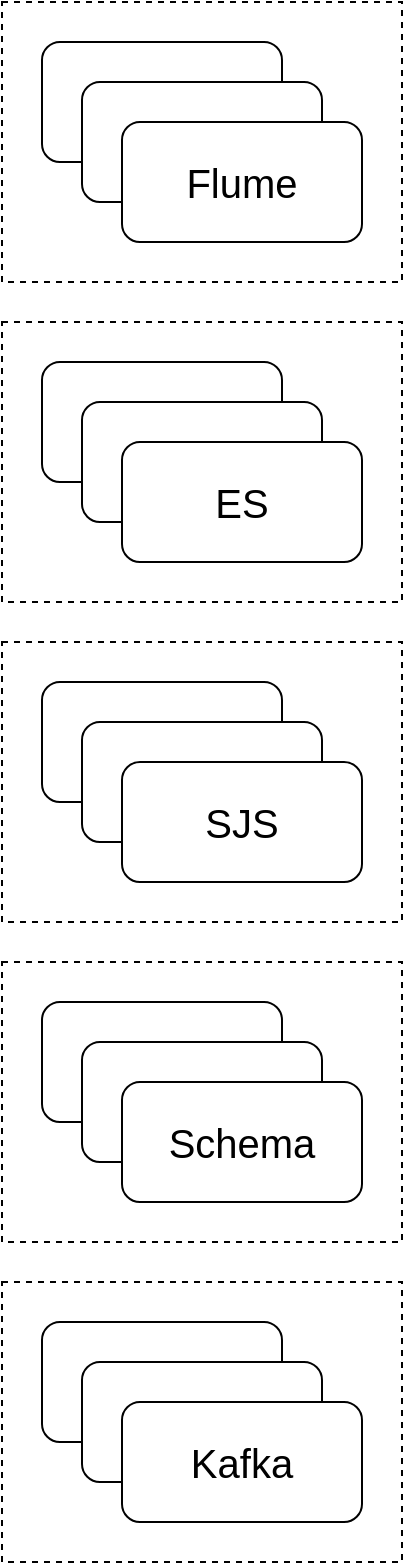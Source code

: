 <mxfile version="13.1.1" type="github"><diagram id="4bIlyrKKyzs9Ns-1lca2" name="第 1 页"><mxGraphModel dx="1730" dy="972" grid="1" gridSize="10" guides="1" tooltips="1" connect="1" arrows="1" fold="1" page="1" pageScale="1" pageWidth="1920" pageHeight="1200" math="0" shadow="0"><root><mxCell id="0"/><mxCell id="1" parent="0"/><mxCell id="Sqg37_i0EqoqWmCHEbaO-5" value="" style="group" vertex="1" connectable="0" parent="1"><mxGeometry x="420" y="290" width="200" height="140" as="geometry"/></mxCell><mxCell id="Sqg37_i0EqoqWmCHEbaO-1" value="&lt;font style=&quot;font-size: 20px&quot;&gt;Flume&lt;/font&gt;" style="rounded=1;whiteSpace=wrap;html=1;" vertex="1" parent="Sqg37_i0EqoqWmCHEbaO-5"><mxGeometry x="20" y="20" width="120" height="60" as="geometry"/></mxCell><mxCell id="Sqg37_i0EqoqWmCHEbaO-2" value="&lt;font style=&quot;font-size: 20px&quot;&gt;Flume&lt;/font&gt;" style="rounded=1;whiteSpace=wrap;html=1;" vertex="1" parent="Sqg37_i0EqoqWmCHEbaO-5"><mxGeometry x="40" y="40" width="120" height="60" as="geometry"/></mxCell><mxCell id="Sqg37_i0EqoqWmCHEbaO-3" value="&lt;font style=&quot;font-size: 20px&quot;&gt;Flume&lt;/font&gt;" style="rounded=1;whiteSpace=wrap;html=1;" vertex="1" parent="Sqg37_i0EqoqWmCHEbaO-5"><mxGeometry x="60" y="60" width="120" height="60" as="geometry"/></mxCell><mxCell id="Sqg37_i0EqoqWmCHEbaO-4" value="" style="rounded=0;whiteSpace=wrap;html=1;fillColor=none;dashed=1;" vertex="1" parent="Sqg37_i0EqoqWmCHEbaO-5"><mxGeometry width="200" height="140" as="geometry"/></mxCell><mxCell id="Sqg37_i0EqoqWmCHEbaO-8" value="" style="group" vertex="1" connectable="0" parent="1"><mxGeometry x="420" y="610" width="200" height="140" as="geometry"/></mxCell><mxCell id="Sqg37_i0EqoqWmCHEbaO-12" value="" style="rounded=0;whiteSpace=wrap;html=1;fillColor=none;dashed=1;" vertex="1" parent="Sqg37_i0EqoqWmCHEbaO-8"><mxGeometry width="200" height="140" as="geometry"/></mxCell><mxCell id="Sqg37_i0EqoqWmCHEbaO-9" value="&lt;font style=&quot;font-size: 20px&quot;&gt;Flume&lt;/font&gt;" style="rounded=1;whiteSpace=wrap;html=1;" vertex="1" parent="Sqg37_i0EqoqWmCHEbaO-8"><mxGeometry x="20" y="20" width="120" height="60" as="geometry"/></mxCell><mxCell id="Sqg37_i0EqoqWmCHEbaO-10" value="&lt;font style=&quot;font-size: 20px&quot;&gt;Flume&lt;/font&gt;" style="rounded=1;whiteSpace=wrap;html=1;" vertex="1" parent="Sqg37_i0EqoqWmCHEbaO-8"><mxGeometry x="40" y="40" width="120" height="60" as="geometry"/></mxCell><mxCell id="Sqg37_i0EqoqWmCHEbaO-11" value="&lt;span style=&quot;font-size: 20px&quot;&gt;SJS&lt;/span&gt;" style="rounded=1;whiteSpace=wrap;html=1;" vertex="1" parent="Sqg37_i0EqoqWmCHEbaO-8"><mxGeometry x="60" y="60" width="120" height="60" as="geometry"/></mxCell><mxCell id="Sqg37_i0EqoqWmCHEbaO-15" value="" style="group" vertex="1" connectable="0" parent="1"><mxGeometry x="420" y="770" width="200" height="140" as="geometry"/></mxCell><mxCell id="Sqg37_i0EqoqWmCHEbaO-16" value="" style="rounded=0;whiteSpace=wrap;html=1;fillColor=none;dashed=1;" vertex="1" parent="Sqg37_i0EqoqWmCHEbaO-15"><mxGeometry width="200" height="140" as="geometry"/></mxCell><mxCell id="Sqg37_i0EqoqWmCHEbaO-17" value="&lt;font style=&quot;font-size: 20px&quot;&gt;Flume&lt;/font&gt;" style="rounded=1;whiteSpace=wrap;html=1;" vertex="1" parent="Sqg37_i0EqoqWmCHEbaO-15"><mxGeometry x="20" y="20" width="120" height="60" as="geometry"/></mxCell><mxCell id="Sqg37_i0EqoqWmCHEbaO-18" value="&lt;font style=&quot;font-size: 20px&quot;&gt;Flume&lt;/font&gt;" style="rounded=1;whiteSpace=wrap;html=1;" vertex="1" parent="Sqg37_i0EqoqWmCHEbaO-15"><mxGeometry x="40" y="40" width="120" height="60" as="geometry"/></mxCell><mxCell id="Sqg37_i0EqoqWmCHEbaO-19" value="&lt;span style=&quot;font-size: 20px&quot;&gt;Schema&lt;/span&gt;" style="rounded=1;whiteSpace=wrap;html=1;" vertex="1" parent="Sqg37_i0EqoqWmCHEbaO-15"><mxGeometry x="60" y="60" width="120" height="60" as="geometry"/></mxCell><mxCell id="Sqg37_i0EqoqWmCHEbaO-20" value="" style="group" vertex="1" connectable="0" parent="1"><mxGeometry x="420" y="450" width="200" height="140" as="geometry"/></mxCell><mxCell id="Sqg37_i0EqoqWmCHEbaO-21" value="" style="rounded=0;whiteSpace=wrap;html=1;fillColor=none;dashed=1;" vertex="1" parent="Sqg37_i0EqoqWmCHEbaO-20"><mxGeometry width="200" height="140" as="geometry"/></mxCell><mxCell id="Sqg37_i0EqoqWmCHEbaO-22" value="&lt;font style=&quot;font-size: 20px&quot;&gt;Flume&lt;/font&gt;" style="rounded=1;whiteSpace=wrap;html=1;" vertex="1" parent="Sqg37_i0EqoqWmCHEbaO-20"><mxGeometry x="20" y="20" width="120" height="60" as="geometry"/></mxCell><mxCell id="Sqg37_i0EqoqWmCHEbaO-23" value="&lt;font style=&quot;font-size: 20px&quot;&gt;Flume&lt;/font&gt;" style="rounded=1;whiteSpace=wrap;html=1;" vertex="1" parent="Sqg37_i0EqoqWmCHEbaO-20"><mxGeometry x="40" y="40" width="120" height="60" as="geometry"/></mxCell><mxCell id="Sqg37_i0EqoqWmCHEbaO-24" value="&lt;span style=&quot;font-size: 20px&quot;&gt;ES&lt;/span&gt;" style="rounded=1;whiteSpace=wrap;html=1;" vertex="1" parent="Sqg37_i0EqoqWmCHEbaO-20"><mxGeometry x="60" y="60" width="120" height="60" as="geometry"/></mxCell><mxCell id="Sqg37_i0EqoqWmCHEbaO-26" value="" style="group" vertex="1" connectable="0" parent="1"><mxGeometry x="420" y="930" width="200" height="140" as="geometry"/></mxCell><mxCell id="Sqg37_i0EqoqWmCHEbaO-30" value="" style="rounded=0;whiteSpace=wrap;html=1;fillColor=none;dashed=1;" vertex="1" parent="Sqg37_i0EqoqWmCHEbaO-26"><mxGeometry width="200" height="140" as="geometry"/></mxCell><mxCell id="Sqg37_i0EqoqWmCHEbaO-27" value="&lt;font style=&quot;font-size: 20px&quot;&gt;Flume&lt;/font&gt;" style="rounded=1;whiteSpace=wrap;html=1;" vertex="1" parent="Sqg37_i0EqoqWmCHEbaO-26"><mxGeometry x="20" y="20" width="120" height="60" as="geometry"/></mxCell><mxCell id="Sqg37_i0EqoqWmCHEbaO-28" value="&lt;font style=&quot;font-size: 20px&quot;&gt;Flume&lt;/font&gt;" style="rounded=1;whiteSpace=wrap;html=1;" vertex="1" parent="Sqg37_i0EqoqWmCHEbaO-26"><mxGeometry x="40" y="40" width="120" height="60" as="geometry"/></mxCell><mxCell id="Sqg37_i0EqoqWmCHEbaO-29" value="&lt;font style=&quot;font-size: 20px&quot;&gt;Kafka&lt;/font&gt;" style="rounded=1;whiteSpace=wrap;html=1;" vertex="1" parent="Sqg37_i0EqoqWmCHEbaO-26"><mxGeometry x="60" y="60" width="120" height="60" as="geometry"/></mxCell></root></mxGraphModel></diagram></mxfile>